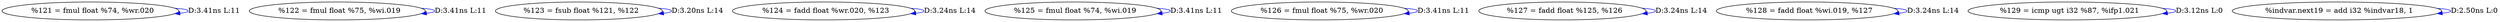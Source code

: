 digraph {
Node0x2ee5c90[label="  %121 = fmul float %74, %wr.020"];
Node0x2ee5c90 -> Node0x2ee5c90[label="D:3.41ns L:11",color=blue];
Node0x2ee5d70[label="  %122 = fmul float %75, %wi.019"];
Node0x2ee5d70 -> Node0x2ee5d70[label="D:3.41ns L:11",color=blue];
Node0x2ee5e50[label="  %123 = fsub float %121, %122"];
Node0x2ee5e50 -> Node0x2ee5e50[label="D:3.20ns L:14",color=blue];
Node0x2eeaba0[label="  %124 = fadd float %wr.020, %123"];
Node0x2eeaba0 -> Node0x2eeaba0[label="D:3.24ns L:14",color=blue];
Node0x2eeac80[label="  %125 = fmul float %74, %wi.019"];
Node0x2eeac80 -> Node0x2eeac80[label="D:3.41ns L:11",color=blue];
Node0x2eead60[label="  %126 = fmul float %75, %wr.020"];
Node0x2eead60 -> Node0x2eead60[label="D:3.41ns L:11",color=blue];
Node0x2eeae40[label="  %127 = fadd float %125, %126"];
Node0x2eeae40 -> Node0x2eeae40[label="D:3.24ns L:14",color=blue];
Node0x2eeaf20[label="  %128 = fadd float %wi.019, %127"];
Node0x2eeaf20 -> Node0x2eeaf20[label="D:3.24ns L:14",color=blue];
Node0x2eeb000[label="  %129 = icmp ugt i32 %87, %ifp1.021"];
Node0x2eeb000 -> Node0x2eeb000[label="D:3.12ns L:0",color=blue];
Node0x2eeb0e0[label="  %indvar.next19 = add i32 %indvar18, 1"];
Node0x2eeb0e0 -> Node0x2eeb0e0[label="D:2.50ns L:0",color=blue];
}
